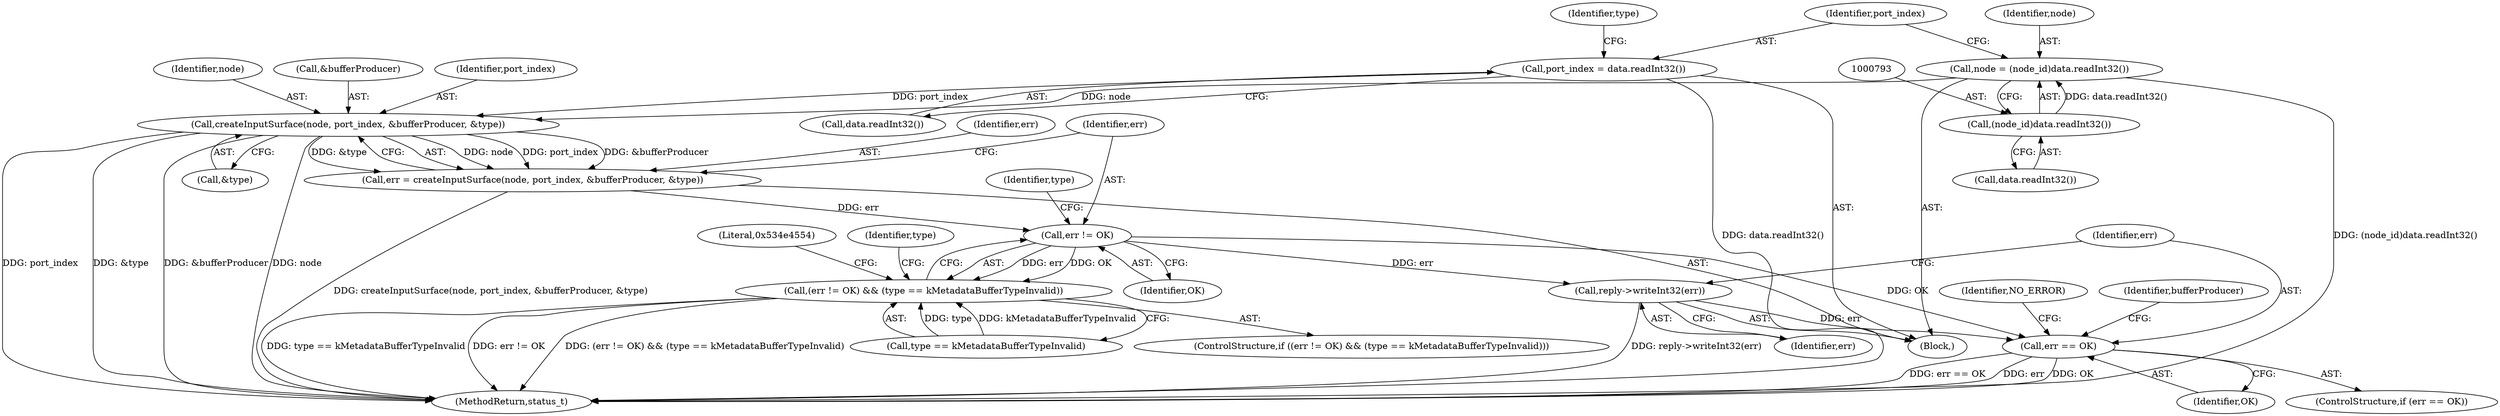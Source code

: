 digraph "0_Android_db829699d3293f254a7387894303451a91278986@API" {
"1000807" [label="(Call,createInputSurface(node, port_index, &bufferProducer, &type))"];
"1000790" [label="(Call,node = (node_id)data.readInt32())"];
"1000792" [label="(Call,(node_id)data.readInt32())"];
"1000796" [label="(Call,port_index = data.readInt32())"];
"1000805" [label="(Call,err = createInputSurface(node, port_index, &bufferProducer, &type))"];
"1000816" [label="(Call,err != OK)"];
"1000815" [label="(Call,(err != OK) && (type == kMetadataBufferTypeInvalid))"];
"1000828" [label="(Call,reply->writeInt32(err))"];
"1000831" [label="(Call,err == OK)"];
"1000827" [label="(Identifier,type)"];
"1000784" [label="(Block,)"];
"1000816" [label="(Call,err != OK)"];
"1000810" [label="(Call,&bufferProducer)"];
"1000832" [label="(Identifier,err)"];
"1000809" [label="(Identifier,port_index)"];
"1000807" [label="(Call,createInputSurface(node, port_index, &bufferProducer, &type))"];
"1000806" [label="(Identifier,err)"];
"1000829" [label="(Identifier,err)"];
"1000796" [label="(Call,port_index = data.readInt32())"];
"1000839" [label="(Identifier,NO_ERROR)"];
"1000790" [label="(Call,node = (node_id)data.readInt32())"];
"1000814" [label="(ControlStructure,if ((err != OK) && (type == kMetadataBufferTypeInvalid)))"];
"1000815" [label="(Call,(err != OK) && (type == kMetadataBufferTypeInvalid))"];
"1000805" [label="(Call,err = createInputSurface(node, port_index, &bufferProducer, &type))"];
"1001353" [label="(MethodReturn,status_t)"];
"1000792" [label="(Call,(node_id)data.readInt32())"];
"1000830" [label="(ControlStructure,if (err == OK))"];
"1000837" [label="(Identifier,bufferProducer)"];
"1000808" [label="(Identifier,node)"];
"1000812" [label="(Call,&type)"];
"1000791" [label="(Identifier,node)"];
"1000831" [label="(Call,err == OK)"];
"1000817" [label="(Identifier,err)"];
"1000794" [label="(Call,data.readInt32())"];
"1000802" [label="(Identifier,type)"];
"1000820" [label="(Identifier,type)"];
"1000828" [label="(Call,reply->writeInt32(err))"];
"1000824" [label="(Literal,0x534e4554)"];
"1000833" [label="(Identifier,OK)"];
"1000818" [label="(Identifier,OK)"];
"1000798" [label="(Call,data.readInt32())"];
"1000819" [label="(Call,type == kMetadataBufferTypeInvalid)"];
"1000797" [label="(Identifier,port_index)"];
"1000807" -> "1000805"  [label="AST: "];
"1000807" -> "1000812"  [label="CFG: "];
"1000808" -> "1000807"  [label="AST: "];
"1000809" -> "1000807"  [label="AST: "];
"1000810" -> "1000807"  [label="AST: "];
"1000812" -> "1000807"  [label="AST: "];
"1000805" -> "1000807"  [label="CFG: "];
"1000807" -> "1001353"  [label="DDG: &bufferProducer"];
"1000807" -> "1001353"  [label="DDG: node"];
"1000807" -> "1001353"  [label="DDG: port_index"];
"1000807" -> "1001353"  [label="DDG: &type"];
"1000807" -> "1000805"  [label="DDG: node"];
"1000807" -> "1000805"  [label="DDG: port_index"];
"1000807" -> "1000805"  [label="DDG: &bufferProducer"];
"1000807" -> "1000805"  [label="DDG: &type"];
"1000790" -> "1000807"  [label="DDG: node"];
"1000796" -> "1000807"  [label="DDG: port_index"];
"1000790" -> "1000784"  [label="AST: "];
"1000790" -> "1000792"  [label="CFG: "];
"1000791" -> "1000790"  [label="AST: "];
"1000792" -> "1000790"  [label="AST: "];
"1000797" -> "1000790"  [label="CFG: "];
"1000790" -> "1001353"  [label="DDG: (node_id)data.readInt32()"];
"1000792" -> "1000790"  [label="DDG: data.readInt32()"];
"1000792" -> "1000794"  [label="CFG: "];
"1000793" -> "1000792"  [label="AST: "];
"1000794" -> "1000792"  [label="AST: "];
"1000796" -> "1000784"  [label="AST: "];
"1000796" -> "1000798"  [label="CFG: "];
"1000797" -> "1000796"  [label="AST: "];
"1000798" -> "1000796"  [label="AST: "];
"1000802" -> "1000796"  [label="CFG: "];
"1000796" -> "1001353"  [label="DDG: data.readInt32()"];
"1000805" -> "1000784"  [label="AST: "];
"1000806" -> "1000805"  [label="AST: "];
"1000817" -> "1000805"  [label="CFG: "];
"1000805" -> "1001353"  [label="DDG: createInputSurface(node, port_index, &bufferProducer, &type)"];
"1000805" -> "1000816"  [label="DDG: err"];
"1000816" -> "1000815"  [label="AST: "];
"1000816" -> "1000818"  [label="CFG: "];
"1000817" -> "1000816"  [label="AST: "];
"1000818" -> "1000816"  [label="AST: "];
"1000820" -> "1000816"  [label="CFG: "];
"1000815" -> "1000816"  [label="CFG: "];
"1000816" -> "1000815"  [label="DDG: err"];
"1000816" -> "1000815"  [label="DDG: OK"];
"1000816" -> "1000828"  [label="DDG: err"];
"1000816" -> "1000831"  [label="DDG: OK"];
"1000815" -> "1000814"  [label="AST: "];
"1000815" -> "1000819"  [label="CFG: "];
"1000819" -> "1000815"  [label="AST: "];
"1000824" -> "1000815"  [label="CFG: "];
"1000827" -> "1000815"  [label="CFG: "];
"1000815" -> "1001353"  [label="DDG: err != OK"];
"1000815" -> "1001353"  [label="DDG: (err != OK) && (type == kMetadataBufferTypeInvalid)"];
"1000815" -> "1001353"  [label="DDG: type == kMetadataBufferTypeInvalid"];
"1000819" -> "1000815"  [label="DDG: type"];
"1000819" -> "1000815"  [label="DDG: kMetadataBufferTypeInvalid"];
"1000828" -> "1000784"  [label="AST: "];
"1000828" -> "1000829"  [label="CFG: "];
"1000829" -> "1000828"  [label="AST: "];
"1000832" -> "1000828"  [label="CFG: "];
"1000828" -> "1001353"  [label="DDG: reply->writeInt32(err)"];
"1000828" -> "1000831"  [label="DDG: err"];
"1000831" -> "1000830"  [label="AST: "];
"1000831" -> "1000833"  [label="CFG: "];
"1000832" -> "1000831"  [label="AST: "];
"1000833" -> "1000831"  [label="AST: "];
"1000837" -> "1000831"  [label="CFG: "];
"1000839" -> "1000831"  [label="CFG: "];
"1000831" -> "1001353"  [label="DDG: err"];
"1000831" -> "1001353"  [label="DDG: OK"];
"1000831" -> "1001353"  [label="DDG: err == OK"];
}
